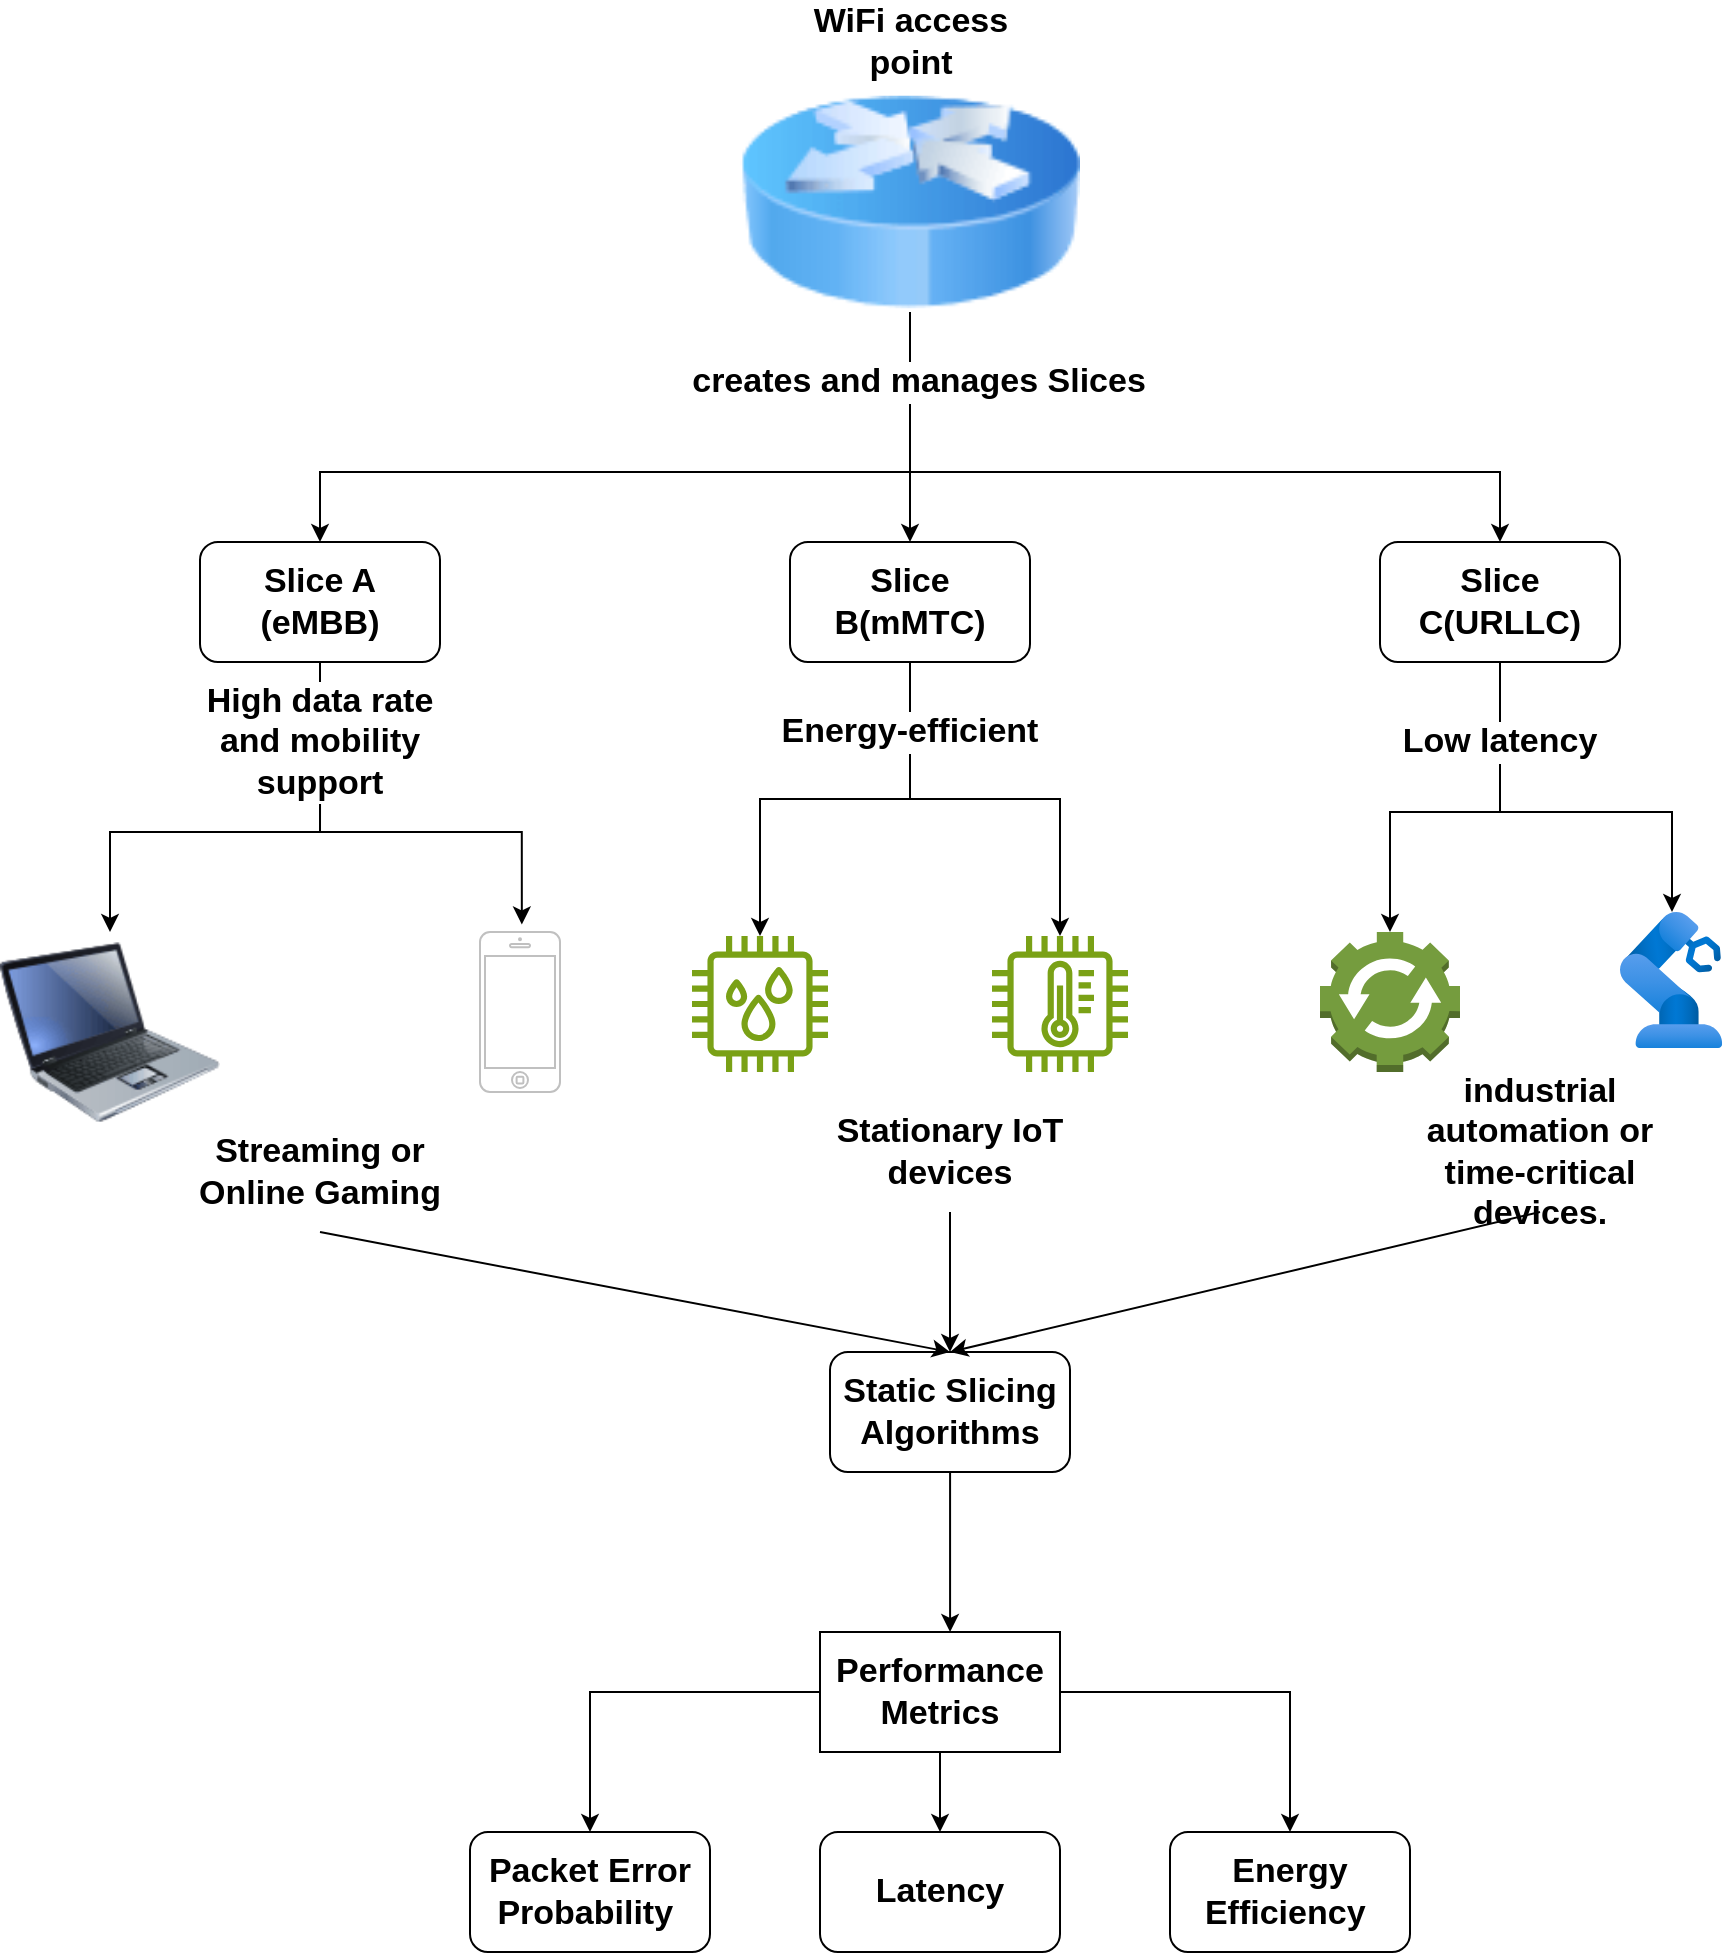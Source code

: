 <mxfile version="24.8.3">
  <diagram name="Page-1" id="hM2xaqLaM9kXfvrjTJUC">
    <mxGraphModel dx="3246" dy="1063" grid="1" gridSize="10" guides="1" tooltips="1" connect="1" arrows="1" fold="1" page="1" pageScale="1" pageWidth="827" pageHeight="1169" math="0" shadow="0">
      <root>
        <mxCell id="0" />
        <mxCell id="1" parent="0" />
        <mxCell id="RwSFmMSZ676aGIv1vrAS-19" style="edgeStyle=orthogonalEdgeStyle;rounded=0;orthogonalLoop=1;jettySize=auto;html=1;entryX=0.5;entryY=0;entryDx=0;entryDy=0;" parent="1" source="RwSFmMSZ676aGIv1vrAS-14" target="RwSFmMSZ676aGIv1vrAS-16" edge="1">
          <mxGeometry relative="1" as="geometry">
            <Array as="points">
              <mxPoint x="-825" y="290" />
              <mxPoint x="-1120" y="290" />
            </Array>
          </mxGeometry>
        </mxCell>
        <mxCell id="RwSFmMSZ676aGIv1vrAS-20" style="edgeStyle=orthogonalEdgeStyle;rounded=0;orthogonalLoop=1;jettySize=auto;html=1;entryX=0.5;entryY=0;entryDx=0;entryDy=0;" parent="1" source="RwSFmMSZ676aGIv1vrAS-14" target="RwSFmMSZ676aGIv1vrAS-17" edge="1">
          <mxGeometry relative="1" as="geometry" />
        </mxCell>
        <mxCell id="RwSFmMSZ676aGIv1vrAS-21" style="edgeStyle=orthogonalEdgeStyle;rounded=0;orthogonalLoop=1;jettySize=auto;html=1;entryX=0.5;entryY=0;entryDx=0;entryDy=0;" parent="1" source="RwSFmMSZ676aGIv1vrAS-14" target="RwSFmMSZ676aGIv1vrAS-18" edge="1">
          <mxGeometry relative="1" as="geometry">
            <Array as="points">
              <mxPoint x="-825" y="290" />
              <mxPoint x="-530" y="290" />
            </Array>
          </mxGeometry>
        </mxCell>
        <mxCell id="RwSFmMSZ676aGIv1vrAS-70" value="creates and manages Slices" style="edgeLabel;html=1;align=center;verticalAlign=middle;resizable=0;points=[];fontStyle=1;fontSize=17;" parent="RwSFmMSZ676aGIv1vrAS-21" vertex="1" connectable="0">
          <mxGeometry x="-0.832" y="4" relative="1" as="geometry">
            <mxPoint as="offset" />
          </mxGeometry>
        </mxCell>
        <mxCell id="RwSFmMSZ676aGIv1vrAS-14" value="" style="image;html=1;image=img/lib/clip_art/networking/Router_Icon_128x128.png" parent="1" vertex="1">
          <mxGeometry x="-910" y="100" width="170" height="110" as="geometry" />
        </mxCell>
        <mxCell id="RwSFmMSZ676aGIv1vrAS-37" style="edgeStyle=orthogonalEdgeStyle;rounded=0;orthogonalLoop=1;jettySize=auto;html=1;" parent="1" source="RwSFmMSZ676aGIv1vrAS-16" target="RwSFmMSZ676aGIv1vrAS-22" edge="1">
          <mxGeometry relative="1" as="geometry">
            <Array as="points">
              <mxPoint x="-1120" y="470" />
              <mxPoint x="-1225" y="470" />
            </Array>
          </mxGeometry>
        </mxCell>
        <mxCell id="RwSFmMSZ676aGIv1vrAS-16" value="Slice A (eMBB)" style="rounded=1;whiteSpace=wrap;html=1;fontStyle=1;fontSize=17;" parent="1" vertex="1">
          <mxGeometry x="-1180" y="325" width="120" height="60" as="geometry" />
        </mxCell>
        <mxCell id="RwSFmMSZ676aGIv1vrAS-39" style="edgeStyle=orthogonalEdgeStyle;rounded=0;orthogonalLoop=1;jettySize=auto;html=1;" parent="1" source="RwSFmMSZ676aGIv1vrAS-17" target="RwSFmMSZ676aGIv1vrAS-24" edge="1">
          <mxGeometry relative="1" as="geometry" />
        </mxCell>
        <mxCell id="RwSFmMSZ676aGIv1vrAS-40" style="edgeStyle=orthogonalEdgeStyle;rounded=0;orthogonalLoop=1;jettySize=auto;html=1;" parent="1" source="RwSFmMSZ676aGIv1vrAS-17" target="RwSFmMSZ676aGIv1vrAS-25" edge="1">
          <mxGeometry relative="1" as="geometry" />
        </mxCell>
        <mxCell id="RwSFmMSZ676aGIv1vrAS-17" value="Slice B(mMTC)" style="rounded=1;whiteSpace=wrap;html=1;fontStyle=1;fontSize=17;" parent="1" vertex="1">
          <mxGeometry x="-885" y="325" width="120" height="60" as="geometry" />
        </mxCell>
        <mxCell id="RwSFmMSZ676aGIv1vrAS-41" style="edgeStyle=orthogonalEdgeStyle;rounded=0;orthogonalLoop=1;jettySize=auto;html=1;" parent="1" source="RwSFmMSZ676aGIv1vrAS-18" target="RwSFmMSZ676aGIv1vrAS-26" edge="1">
          <mxGeometry relative="1" as="geometry">
            <Array as="points">
              <mxPoint x="-530" y="460" />
              <mxPoint x="-585" y="460" />
            </Array>
          </mxGeometry>
        </mxCell>
        <mxCell id="RwSFmMSZ676aGIv1vrAS-42" style="edgeStyle=orthogonalEdgeStyle;rounded=0;orthogonalLoop=1;jettySize=auto;html=1;" parent="1" source="RwSFmMSZ676aGIv1vrAS-18" target="RwSFmMSZ676aGIv1vrAS-27" edge="1">
          <mxGeometry relative="1" as="geometry">
            <mxPoint x="-440" y="470" as="targetPoint" />
            <Array as="points">
              <mxPoint x="-530" y="460" />
              <mxPoint x="-444" y="460" />
            </Array>
          </mxGeometry>
        </mxCell>
        <mxCell id="RwSFmMSZ676aGIv1vrAS-18" value="Slice C(URLLC)" style="rounded=1;whiteSpace=wrap;html=1;fontStyle=1;fontSize=17;" parent="1" vertex="1">
          <mxGeometry x="-590" y="325" width="120" height="60" as="geometry" />
        </mxCell>
        <mxCell id="RwSFmMSZ676aGIv1vrAS-22" value="" style="image;html=1;image=img/lib/clip_art/computers/Laptop_128x128.png" parent="1" vertex="1">
          <mxGeometry x="-1280" y="520" width="110" height="100" as="geometry" />
        </mxCell>
        <mxCell id="RwSFmMSZ676aGIv1vrAS-23" value="" style="html=1;verticalLabelPosition=bottom;labelBackgroundColor=#ffffff;verticalAlign=top;shadow=0;dashed=0;strokeWidth=1;shape=mxgraph.ios7.misc.iphone;strokeColor=#c0c0c0;" parent="1" vertex="1">
          <mxGeometry x="-1040" y="520" width="40" height="80" as="geometry" />
        </mxCell>
        <mxCell id="RwSFmMSZ676aGIv1vrAS-24" value="" style="sketch=0;outlineConnect=0;fontColor=#232F3E;gradientColor=none;fillColor=#7AA116;strokeColor=none;dashed=0;verticalLabelPosition=bottom;verticalAlign=top;align=center;html=1;fontSize=12;fontStyle=0;aspect=fixed;pointerEvents=1;shape=mxgraph.aws4.iot_thing_humidity_sensor;" parent="1" vertex="1">
          <mxGeometry x="-934" y="522" width="68" height="68" as="geometry" />
        </mxCell>
        <mxCell id="RwSFmMSZ676aGIv1vrAS-25" value="" style="sketch=0;outlineConnect=0;fontColor=#232F3E;gradientColor=none;fillColor=#7AA116;strokeColor=none;dashed=0;verticalLabelPosition=bottom;verticalAlign=top;align=center;html=1;fontSize=12;fontStyle=0;aspect=fixed;pointerEvents=1;shape=mxgraph.aws4.iot_thing_temperature_sensor;" parent="1" vertex="1">
          <mxGeometry x="-784" y="522" width="68" height="68" as="geometry" />
        </mxCell>
        <mxCell id="RwSFmMSZ676aGIv1vrAS-26" value="" style="outlineConnect=0;dashed=0;verticalLabelPosition=bottom;verticalAlign=top;align=center;html=1;shape=mxgraph.aws3.automation;fillColor=#759C3E;gradientColor=none;" parent="1" vertex="1">
          <mxGeometry x="-620" y="520" width="70" height="70" as="geometry" />
        </mxCell>
        <mxCell id="RwSFmMSZ676aGIv1vrAS-27" value="" style="image;aspect=fixed;html=1;points=[];align=center;fontSize=12;image=img/lib/azure2/other/Defender_Industrial_Robot.svg;" parent="1" vertex="1">
          <mxGeometry x="-470" y="510" width="51.08" height="68" as="geometry" />
        </mxCell>
        <mxCell id="RwSFmMSZ676aGIv1vrAS-33" value="&lt;span style=&quot;font-size: 17px;&quot;&gt;industrial automation or time-critical devices.&lt;/span&gt;" style="text;html=1;align=center;verticalAlign=middle;whiteSpace=wrap;rounded=0;fontStyle=1;fontSize=17;" parent="1" vertex="1">
          <mxGeometry x="-590" y="600" width="160" height="60" as="geometry" />
        </mxCell>
        <mxCell id="RwSFmMSZ676aGIv1vrAS-34" value="&lt;span style=&quot;font-size: 17px;&quot;&gt;Stationary IoT devices&lt;/span&gt;" style="text;html=1;align=center;verticalAlign=middle;whiteSpace=wrap;rounded=0;fontStyle=1;fontSize=17;" parent="1" vertex="1">
          <mxGeometry x="-885" y="600" width="160" height="60" as="geometry" />
        </mxCell>
        <mxCell id="RwSFmMSZ676aGIv1vrAS-36" value="&lt;font style=&quot;font-size: 17px;&quot;&gt;Streaming or Online Gaming&lt;/font&gt;" style="text;html=1;align=center;verticalAlign=middle;whiteSpace=wrap;rounded=0;fontStyle=1;fontSize=17;" parent="1" vertex="1">
          <mxGeometry x="-1200" y="610" width="160" height="60" as="geometry" />
        </mxCell>
        <mxCell id="RwSFmMSZ676aGIv1vrAS-38" value="" style="edgeStyle=orthogonalEdgeStyle;rounded=0;orthogonalLoop=1;jettySize=auto;html=1;entryX=0.523;entryY=-0.047;entryDx=0;entryDy=0;entryPerimeter=0;verticalAlign=middle;" parent="1" target="RwSFmMSZ676aGIv1vrAS-23" edge="1">
          <mxGeometry relative="1" as="geometry">
            <mxPoint x="-1119.96" y="440" as="sourcePoint" />
            <Array as="points">
              <mxPoint x="-1019" y="470" />
            </Array>
          </mxGeometry>
        </mxCell>
        <mxCell id="RwSFmMSZ676aGIv1vrAS-47" value="&lt;span style=&quot;text-align: start; font-size: 17px;&quot;&gt;&lt;font style=&quot;font-size: 17px;&quot;&gt;High data rate and mobility support&lt;/font&gt;&lt;/span&gt;" style="text;html=1;align=center;verticalAlign=middle;whiteSpace=wrap;rounded=0;labelBackgroundColor=#FFFFFF;fontStyle=1;fontSize=17;" parent="1" vertex="1">
          <mxGeometry x="-1195" y="410" width="150" height="30" as="geometry" />
        </mxCell>
        <mxCell id="RwSFmMSZ676aGIv1vrAS-48" value="&lt;span style=&quot;text-align: start; font-size: 17px;&quot;&gt;&lt;font style=&quot;font-size: 17px;&quot;&gt;Energy-efficient&lt;/font&gt;&lt;/span&gt;" style="text;html=1;align=center;verticalAlign=middle;whiteSpace=wrap;rounded=0;labelBackgroundColor=#FFFFFF;fontStyle=1;fontSize=17;" parent="1" vertex="1">
          <mxGeometry x="-900" y="410" width="150" height="20" as="geometry" />
        </mxCell>
        <mxCell id="RwSFmMSZ676aGIv1vrAS-49" value="&lt;span style=&quot;text-align: start; font-size: 17px;&quot;&gt;&lt;font style=&quot;font-size: 17px;&quot;&gt;Low latency&lt;/font&gt;&lt;/span&gt;" style="text;html=1;align=center;verticalAlign=middle;whiteSpace=wrap;rounded=0;labelBackgroundColor=#FFFFFF;fontStyle=1;fontSize=17;" parent="1" vertex="1">
          <mxGeometry x="-605" y="410" width="150" height="30" as="geometry" />
        </mxCell>
        <mxCell id="RwSFmMSZ676aGIv1vrAS-52" value="Static Slicing Algorithms" style="rounded=1;whiteSpace=wrap;html=1;fontStyle=1;fontSize=17;" parent="1" vertex="1">
          <mxGeometry x="-865" y="730" width="120" height="60" as="geometry" />
        </mxCell>
        <mxCell id="RwSFmMSZ676aGIv1vrAS-55" value="" style="endArrow=classic;html=1;rounded=0;exitX=0.5;exitY=1;exitDx=0;exitDy=0;entryX=0.5;entryY=0;entryDx=0;entryDy=0;" parent="1" source="RwSFmMSZ676aGIv1vrAS-36" target="RwSFmMSZ676aGIv1vrAS-52" edge="1">
          <mxGeometry width="50" height="50" relative="1" as="geometry">
            <mxPoint x="-830" y="580" as="sourcePoint" />
            <mxPoint x="-780" y="530" as="targetPoint" />
          </mxGeometry>
        </mxCell>
        <mxCell id="RwSFmMSZ676aGIv1vrAS-56" value="" style="endArrow=classic;html=1;rounded=0;exitX=0.5;exitY=1;exitDx=0;exitDy=0;entryX=0.5;entryY=0;entryDx=0;entryDy=0;" parent="1" source="RwSFmMSZ676aGIv1vrAS-34" target="RwSFmMSZ676aGIv1vrAS-52" edge="1">
          <mxGeometry width="50" height="50" relative="1" as="geometry">
            <mxPoint x="-1110" y="680" as="sourcePoint" />
            <mxPoint x="-950" y="800" as="targetPoint" />
          </mxGeometry>
        </mxCell>
        <mxCell id="RwSFmMSZ676aGIv1vrAS-57" value="" style="endArrow=classic;html=1;rounded=0;exitX=0.5;exitY=1;exitDx=0;exitDy=0;entryX=0.5;entryY=0;entryDx=0;entryDy=0;" parent="1" source="RwSFmMSZ676aGIv1vrAS-33" target="RwSFmMSZ676aGIv1vrAS-52" edge="1">
          <mxGeometry width="50" height="50" relative="1" as="geometry">
            <mxPoint x="-795" y="670" as="sourcePoint" />
            <mxPoint x="-950" y="800" as="targetPoint" />
          </mxGeometry>
        </mxCell>
        <mxCell id="RwSFmMSZ676aGIv1vrAS-67" style="edgeStyle=orthogonalEdgeStyle;rounded=0;orthogonalLoop=1;jettySize=auto;html=1;entryX=0.5;entryY=0;entryDx=0;entryDy=0;" parent="1" source="RwSFmMSZ676aGIv1vrAS-61" target="RwSFmMSZ676aGIv1vrAS-62" edge="1">
          <mxGeometry relative="1" as="geometry" />
        </mxCell>
        <mxCell id="RwSFmMSZ676aGIv1vrAS-68" style="edgeStyle=orthogonalEdgeStyle;rounded=0;orthogonalLoop=1;jettySize=auto;html=1;entryX=0.5;entryY=0;entryDx=0;entryDy=0;" parent="1" source="RwSFmMSZ676aGIv1vrAS-61" target="RwSFmMSZ676aGIv1vrAS-63" edge="1">
          <mxGeometry relative="1" as="geometry" />
        </mxCell>
        <mxCell id="RwSFmMSZ676aGIv1vrAS-69" style="edgeStyle=orthogonalEdgeStyle;rounded=0;orthogonalLoop=1;jettySize=auto;html=1;entryX=0.5;entryY=0;entryDx=0;entryDy=0;" parent="1" source="RwSFmMSZ676aGIv1vrAS-61" target="RwSFmMSZ676aGIv1vrAS-64" edge="1">
          <mxGeometry relative="1" as="geometry" />
        </mxCell>
        <mxCell id="RwSFmMSZ676aGIv1vrAS-61" value="Performance Metrics" style="rounded=0;whiteSpace=wrap;html=1;fontStyle=1;fontSize=17;" parent="1" vertex="1">
          <mxGeometry x="-870" y="870" width="120" height="60" as="geometry" />
        </mxCell>
        <mxCell id="RwSFmMSZ676aGIv1vrAS-62" value="Packet Error Probability&amp;nbsp;" style="rounded=1;whiteSpace=wrap;html=1;fontStyle=1;fontSize=17;" parent="1" vertex="1">
          <mxGeometry x="-1045" y="970" width="120" height="60" as="geometry" />
        </mxCell>
        <mxCell id="RwSFmMSZ676aGIv1vrAS-63" value="Latency" style="rounded=1;whiteSpace=wrap;html=1;fontStyle=1;fontSize=17;" parent="1" vertex="1">
          <mxGeometry x="-870" y="970" width="120" height="60" as="geometry" />
        </mxCell>
        <mxCell id="RwSFmMSZ676aGIv1vrAS-64" value="Energy Efficiency&amp;nbsp;" style="rounded=1;whiteSpace=wrap;html=1;fontStyle=1;fontSize=17;" parent="1" vertex="1">
          <mxGeometry x="-695" y="970" width="120" height="60" as="geometry" />
        </mxCell>
        <mxCell id="RwSFmMSZ676aGIv1vrAS-71" value="WiFi access point" style="text;html=1;align=center;verticalAlign=middle;whiteSpace=wrap;rounded=0;fontStyle=1;fontSize=17;" parent="1" vertex="1">
          <mxGeometry x="-877.5" y="60" width="105" height="30" as="geometry" />
        </mxCell>
        <mxCell id="zIEsBHGBsDZv2hULqhC1-1" style="edgeStyle=orthogonalEdgeStyle;rounded=0;orthogonalLoop=1;jettySize=auto;html=1;entryX=0.542;entryY=0;entryDx=0;entryDy=0;entryPerimeter=0;" edge="1" parent="1" source="RwSFmMSZ676aGIv1vrAS-52" target="RwSFmMSZ676aGIv1vrAS-61">
          <mxGeometry relative="1" as="geometry" />
        </mxCell>
      </root>
    </mxGraphModel>
  </diagram>
</mxfile>
